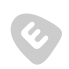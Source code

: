 <?xml version="1.0" encoding="UTF-8"?>
<dia:diagram xmlns:dia="http://www.lysator.liu.se/~alla/dia/">
  <dia:layer name="Segundo Plano" visible="true" connectable="true" active="true">
    <dia:group>
      <dia:attribute name="meta">
        <dia:composite type="dict"/>
      </dia:attribute>
      <dia:attribute name="matrix">
        <dia:matrix xx="0.707" xy="0.707" yx="-0.707" yy="0.707" x0="2.701" y0="13.199"/>
      </dia:attribute>
      <dia:object type="Standard - Beziergon" version="0" id="O0">
        <dia:attribute name="obj_pos">
          <dia:point val="18.1,0"/>
        </dia:attribute>
        <dia:attribute name="obj_bb">
          <dia:rectangle val="17.241,-0.12;19.441,2.455"/>
        </dia:attribute>
        <dia:attribute name="bez_points">
          <dia:point val="18.1,0"/>
          <dia:point val="19,-0.217"/>
          <dia:point val="19.25,1.4"/>
          <dia:point val="19.3,1.5"/>
          <dia:point val="19.4,2.1"/>
          <dia:point val="19.4,2.083"/>
          <dia:point val="18.3,2.3"/>
          <dia:point val="17.3,2.5"/>
          <dia:point val="17.35,2.1"/>
          <dia:point val="17.35,1.9"/>
          <dia:point val="17.35,1.85"/>
          <dia:point val="17.2,0.217"/>
        </dia:attribute>
        <dia:attribute name="corner_types">
          <dia:enum val="2"/>
          <dia:enum val="2"/>
          <dia:enum val="2"/>
          <dia:enum val="2"/>
          <dia:enum val="2"/>
        </dia:attribute>
        <dia:attribute name="line_color">
          <dia:color val="#ccccccff"/>
        </dia:attribute>
        <dia:attribute name="line_width">
          <dia:real val="0.2"/>
        </dia:attribute>
        <dia:attribute name="inner_color">
          <dia:color val="#ccccccff"/>
        </dia:attribute>
        <dia:attribute name="show_background">
          <dia:boolean val="true"/>
        </dia:attribute>
      </dia:object>
      <dia:object type="Standard - Beziergon" version="0" id="O1">
        <dia:attribute name="obj_pos">
          <dia:point val="17.896,0.815"/>
        </dia:attribute>
        <dia:attribute name="obj_bb">
          <dia:rectangle val="17.846,0.561;18.746,1.819"/>
        </dia:attribute>
        <dia:attribute name="bez_points">
          <dia:point val="17.896,0.815"/>
          <dia:point val="17.896,0.565"/>
          <dia:point val="18.096,0.615"/>
          <dia:point val="18.346,0.615"/>
          <dia:point val="18.596,0.615"/>
          <dia:point val="18.696,0.615"/>
          <dia:point val="18.696,0.715"/>
          <dia:point val="18.696,0.815"/>
          <dia:point val="18.446,0.765"/>
          <dia:point val="18.346,0.765"/>
          <dia:point val="18.246,0.765"/>
          <dia:point val="18.096,0.765"/>
          <dia:point val="18.096,0.965"/>
          <dia:point val="18.096,1.165"/>
          <dia:point val="18.296,1.095"/>
          <dia:point val="18.396,1.095"/>
          <dia:point val="18.496,1.095"/>
          <dia:point val="18.646,1.065"/>
          <dia:point val="18.646,1.165"/>
          <dia:point val="18.646,1.265"/>
          <dia:point val="18.496,1.235"/>
          <dia:point val="18.396,1.235"/>
          <dia:point val="18.296,1.235"/>
          <dia:point val="18.096,1.215"/>
          <dia:point val="18.096,1.415"/>
          <dia:point val="18.096,1.615"/>
          <dia:point val="18.246,1.615"/>
          <dia:point val="18.346,1.615"/>
          <dia:point val="18.446,1.615"/>
          <dia:point val="18.696,1.565"/>
          <dia:point val="18.696,1.665"/>
          <dia:point val="18.696,1.765"/>
          <dia:point val="18.546,1.765"/>
          <dia:point val="18.346,1.765"/>
          <dia:point val="18.146,1.765"/>
          <dia:point val="17.896,1.815"/>
          <dia:point val="17.896,1.565"/>
          <dia:point val="17.896,1.315"/>
          <dia:point val="17.896,1.065"/>
        </dia:attribute>
        <dia:attribute name="corner_types">
          <dia:enum val="0"/>
          <dia:enum val="0"/>
          <dia:enum val="0"/>
          <dia:enum val="0"/>
          <dia:enum val="0"/>
          <dia:enum val="0"/>
          <dia:enum val="0"/>
          <dia:enum val="0"/>
          <dia:enum val="0"/>
          <dia:enum val="0"/>
          <dia:enum val="0"/>
          <dia:enum val="0"/>
          <dia:enum val="0"/>
          <dia:enum val="0"/>
        </dia:attribute>
        <dia:attribute name="line_color">
          <dia:color val="#ffffffff"/>
        </dia:attribute>
        <dia:attribute name="show_background">
          <dia:boolean val="true"/>
        </dia:attribute>
      </dia:object>
    </dia:group>
  </dia:layer>
</dia:diagram>
